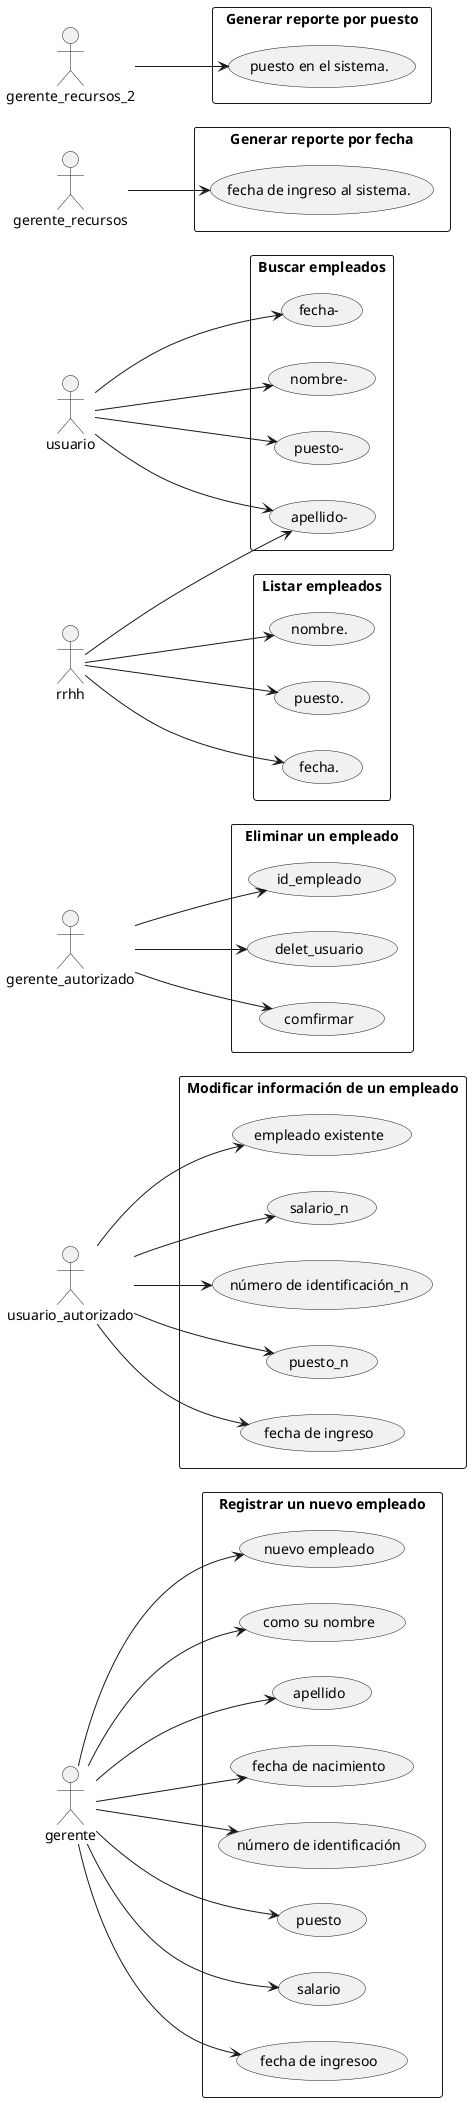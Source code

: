 @startuml usecase

left to right direction
actor gerente
rectangle "Registrar un nuevo empleado" {
    gerente --> (nuevo empleado)
    gerente --> (como su nombre)
    gerente --> (apellido)
    gerente --> (fecha de nacimiento)
    gerente --> (número de identificación)
    gerente --> (puesto)
    gerente --> (salario) 
    gerente --> (fecha de ingresoo)
}

actor usuario_autorizado 
rectangle "Modificar información de un empleado" {
   usuario_autorizado-->(empleado existente)
   usuario_autorizado-->(salario_n)
   usuario_autorizado-->(número de identificación_n)
   usuario_autorizado-->(puesto_n)
   usuario_autorizado-->(fecha de ingreso)

}

actor gerente_autorizado
rectangle "Eliminar un empleado" {
   gerente_autorizado-->(id_empleado)
   gerente_autorizado-->(delet_usuario)
   gerente_autorizado-->(comfirmar)

}

actor usuario 
rectangle "Buscar empleados" {
    usuario-->(nombre-)
    usuario-->(apellido-)
    usuario-->(puesto-)
    usuario-->(fecha-)
}

actor rrhh 
rectangle "Listar empleados" {
    rrhh-->(nombre.)
    rrhh-->(apellido-)
    rrhh-->(puesto.)
    rrhh-->(fecha.)
}

actor gerente_recursos 
rectangle "Generar reporte por fecha" {
    gerente_recursos-->(fecha de ingreso al sistema.)
}

actor gerente_recursos_2
rectangle "Generar reporte por puesto" {
    gerente_recursos_2-->(puesto en el sistema.)
}

@enduml
